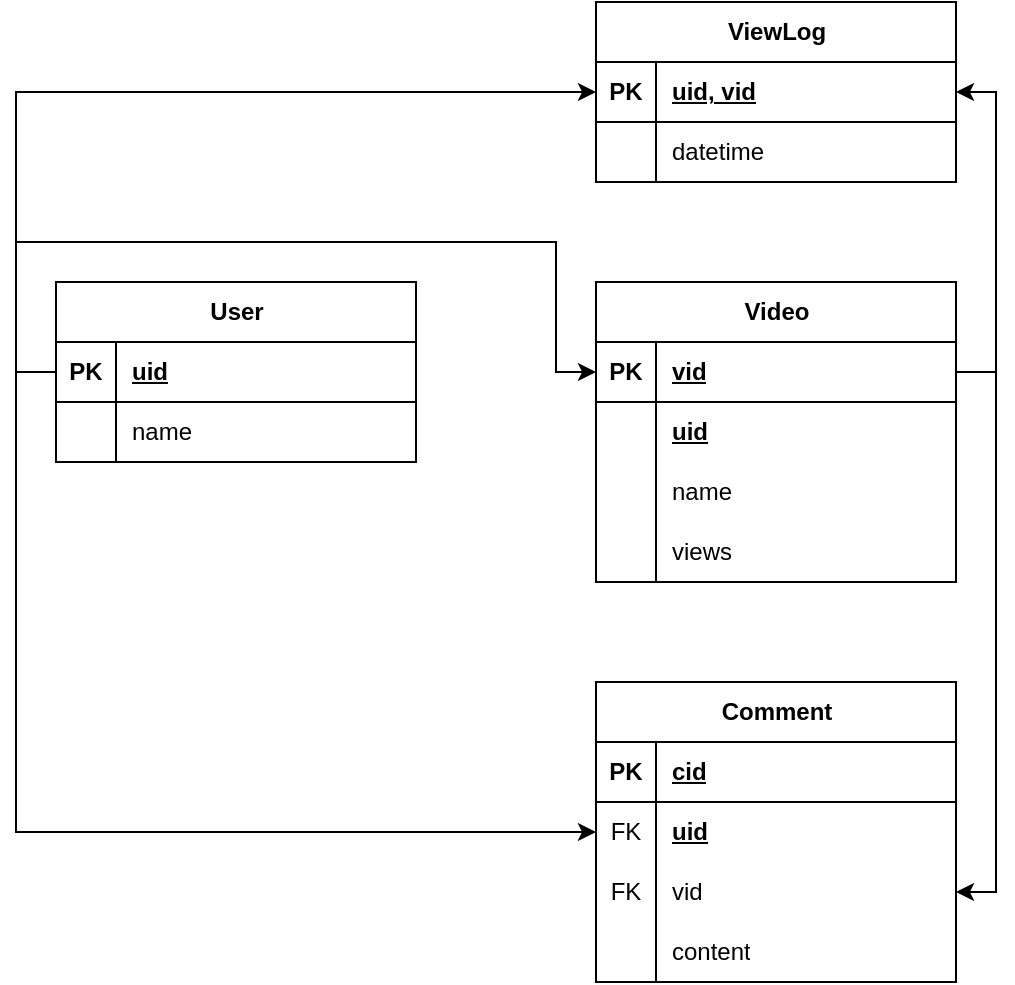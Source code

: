 <mxfile version="24.8.4">
  <diagram name="第 1 页" id="EPUEC53BfO4UlpB2Zrk9">
    <mxGraphModel dx="794" dy="1581" grid="1" gridSize="10" guides="1" tooltips="1" connect="1" arrows="1" fold="1" page="1" pageScale="1" pageWidth="827" pageHeight="1169" math="0" shadow="0">
      <root>
        <mxCell id="0" />
        <mxCell id="1" parent="0" />
        <mxCell id="vauOgzQP60p3LkpeeqU2-2" value="User" style="shape=table;startSize=30;container=1;collapsible=1;childLayout=tableLayout;fixedRows=1;rowLines=0;fontStyle=1;align=center;resizeLast=1;html=1;" parent="1" vertex="1">
          <mxGeometry x="70" y="70" width="180" height="90" as="geometry" />
        </mxCell>
        <mxCell id="vauOgzQP60p3LkpeeqU2-3" value="" style="shape=tableRow;horizontal=0;startSize=0;swimlaneHead=0;swimlaneBody=0;fillColor=none;collapsible=0;dropTarget=0;points=[[0,0.5],[1,0.5]];portConstraint=eastwest;top=0;left=0;right=0;bottom=1;" parent="vauOgzQP60p3LkpeeqU2-2" vertex="1">
          <mxGeometry y="30" width="180" height="30" as="geometry" />
        </mxCell>
        <mxCell id="vauOgzQP60p3LkpeeqU2-4" value="PK" style="shape=partialRectangle;connectable=0;fillColor=none;top=0;left=0;bottom=0;right=0;fontStyle=1;overflow=hidden;whiteSpace=wrap;html=1;" parent="vauOgzQP60p3LkpeeqU2-3" vertex="1">
          <mxGeometry width="30" height="30" as="geometry">
            <mxRectangle width="30" height="30" as="alternateBounds" />
          </mxGeometry>
        </mxCell>
        <mxCell id="vauOgzQP60p3LkpeeqU2-5" value="uid" style="shape=partialRectangle;connectable=0;fillColor=none;top=0;left=0;bottom=0;right=0;align=left;spacingLeft=6;fontStyle=5;overflow=hidden;whiteSpace=wrap;html=1;" parent="vauOgzQP60p3LkpeeqU2-3" vertex="1">
          <mxGeometry x="30" width="150" height="30" as="geometry">
            <mxRectangle width="150" height="30" as="alternateBounds" />
          </mxGeometry>
        </mxCell>
        <mxCell id="vauOgzQP60p3LkpeeqU2-6" value="" style="shape=tableRow;horizontal=0;startSize=0;swimlaneHead=0;swimlaneBody=0;fillColor=none;collapsible=0;dropTarget=0;points=[[0,0.5],[1,0.5]];portConstraint=eastwest;top=0;left=0;right=0;bottom=0;" parent="vauOgzQP60p3LkpeeqU2-2" vertex="1">
          <mxGeometry y="60" width="180" height="30" as="geometry" />
        </mxCell>
        <mxCell id="vauOgzQP60p3LkpeeqU2-7" value="" style="shape=partialRectangle;connectable=0;fillColor=none;top=0;left=0;bottom=0;right=0;editable=1;overflow=hidden;whiteSpace=wrap;html=1;" parent="vauOgzQP60p3LkpeeqU2-6" vertex="1">
          <mxGeometry width="30" height="30" as="geometry">
            <mxRectangle width="30" height="30" as="alternateBounds" />
          </mxGeometry>
        </mxCell>
        <mxCell id="vauOgzQP60p3LkpeeqU2-8" value="name" style="shape=partialRectangle;connectable=0;fillColor=none;top=0;left=0;bottom=0;right=0;align=left;spacingLeft=6;overflow=hidden;whiteSpace=wrap;html=1;" parent="vauOgzQP60p3LkpeeqU2-6" vertex="1">
          <mxGeometry x="30" width="150" height="30" as="geometry">
            <mxRectangle width="150" height="30" as="alternateBounds" />
          </mxGeometry>
        </mxCell>
        <mxCell id="vauOgzQP60p3LkpeeqU2-15" value="Video" style="shape=table;startSize=30;container=1;collapsible=1;childLayout=tableLayout;fixedRows=1;rowLines=0;fontStyle=1;align=center;resizeLast=1;html=1;" parent="1" vertex="1">
          <mxGeometry x="340" y="70" width="180" height="150" as="geometry" />
        </mxCell>
        <mxCell id="vauOgzQP60p3LkpeeqU2-16" value="" style="shape=tableRow;horizontal=0;startSize=0;swimlaneHead=0;swimlaneBody=0;fillColor=none;collapsible=0;dropTarget=0;points=[[0,0.5],[1,0.5]];portConstraint=eastwest;top=0;left=0;right=0;bottom=1;" parent="vauOgzQP60p3LkpeeqU2-15" vertex="1">
          <mxGeometry y="30" width="180" height="30" as="geometry" />
        </mxCell>
        <mxCell id="vauOgzQP60p3LkpeeqU2-17" value="PK" style="shape=partialRectangle;connectable=0;fillColor=none;top=0;left=0;bottom=0;right=0;fontStyle=1;overflow=hidden;whiteSpace=wrap;html=1;width=100%;" parent="vauOgzQP60p3LkpeeqU2-16" vertex="1">
          <mxGeometry width="30" height="30" as="geometry">
            <mxRectangle width="30" height="30" as="alternateBounds" />
          </mxGeometry>
        </mxCell>
        <mxCell id="vauOgzQP60p3LkpeeqU2-18" value="vid" style="shape=partialRectangle;connectable=0;fillColor=none;top=0;left=0;bottom=0;right=0;align=left;spacingLeft=6;fontStyle=5;overflow=hidden;whiteSpace=wrap;html=1;" parent="vauOgzQP60p3LkpeeqU2-16" vertex="1">
          <mxGeometry x="30" width="150" height="30" as="geometry">
            <mxRectangle width="150" height="30" as="alternateBounds" />
          </mxGeometry>
        </mxCell>
        <mxCell id="vauOgzQP60p3LkpeeqU2-19" value="" style="shape=tableRow;horizontal=0;startSize=0;swimlaneHead=0;swimlaneBody=0;fillColor=none;collapsible=0;dropTarget=0;points=[[0,0.5],[1,0.5]];portConstraint=eastwest;top=0;left=0;right=0;bottom=0;" parent="vauOgzQP60p3LkpeeqU2-15" vertex="1">
          <mxGeometry y="60" width="180" height="30" as="geometry" />
        </mxCell>
        <mxCell id="vauOgzQP60p3LkpeeqU2-20" value="" style="shape=partialRectangle;connectable=0;fillColor=none;top=0;left=0;bottom=0;right=0;editable=1;overflow=hidden;whiteSpace=wrap;html=1;" parent="vauOgzQP60p3LkpeeqU2-19" vertex="1">
          <mxGeometry width="30" height="30" as="geometry">
            <mxRectangle width="30" height="30" as="alternateBounds" />
          </mxGeometry>
        </mxCell>
        <mxCell id="vauOgzQP60p3LkpeeqU2-21" value="&lt;span style=&quot;font-weight: 700; text-decoration-line: underline;&quot;&gt;uid&lt;/span&gt;" style="shape=partialRectangle;connectable=0;fillColor=none;top=0;left=0;bottom=0;right=0;align=left;spacingLeft=6;overflow=hidden;whiteSpace=wrap;html=1;" parent="vauOgzQP60p3LkpeeqU2-19" vertex="1">
          <mxGeometry x="30" width="150" height="30" as="geometry">
            <mxRectangle width="150" height="30" as="alternateBounds" />
          </mxGeometry>
        </mxCell>
        <mxCell id="vauOgzQP60p3LkpeeqU2-22" value="" style="shape=tableRow;horizontal=0;startSize=0;swimlaneHead=0;swimlaneBody=0;fillColor=none;collapsible=0;dropTarget=0;points=[[0,0.5],[1,0.5]];portConstraint=eastwest;top=0;left=0;right=0;bottom=0;" parent="vauOgzQP60p3LkpeeqU2-15" vertex="1">
          <mxGeometry y="90" width="180" height="30" as="geometry" />
        </mxCell>
        <mxCell id="vauOgzQP60p3LkpeeqU2-23" value="" style="shape=partialRectangle;connectable=0;fillColor=none;top=0;left=0;bottom=0;right=0;editable=1;overflow=hidden;whiteSpace=wrap;html=1;" parent="vauOgzQP60p3LkpeeqU2-22" vertex="1">
          <mxGeometry width="30" height="30" as="geometry">
            <mxRectangle width="30" height="30" as="alternateBounds" />
          </mxGeometry>
        </mxCell>
        <mxCell id="vauOgzQP60p3LkpeeqU2-24" value="name" style="shape=partialRectangle;connectable=0;fillColor=none;top=0;left=0;bottom=0;right=0;align=left;spacingLeft=6;overflow=hidden;whiteSpace=wrap;html=1;" parent="vauOgzQP60p3LkpeeqU2-22" vertex="1">
          <mxGeometry x="30" width="150" height="30" as="geometry">
            <mxRectangle width="150" height="30" as="alternateBounds" />
          </mxGeometry>
        </mxCell>
        <mxCell id="vauOgzQP60p3LkpeeqU2-25" value="" style="shape=tableRow;horizontal=0;startSize=0;swimlaneHead=0;swimlaneBody=0;fillColor=none;collapsible=0;dropTarget=0;points=[[0,0.5],[1,0.5]];portConstraint=eastwest;top=0;left=0;right=0;bottom=0;" parent="vauOgzQP60p3LkpeeqU2-15" vertex="1">
          <mxGeometry y="120" width="180" height="30" as="geometry" />
        </mxCell>
        <mxCell id="vauOgzQP60p3LkpeeqU2-26" value="" style="shape=partialRectangle;connectable=0;fillColor=none;top=0;left=0;bottom=0;right=0;editable=1;overflow=hidden;whiteSpace=wrap;html=1;" parent="vauOgzQP60p3LkpeeqU2-25" vertex="1">
          <mxGeometry width="30" height="30" as="geometry">
            <mxRectangle width="30" height="30" as="alternateBounds" />
          </mxGeometry>
        </mxCell>
        <mxCell id="vauOgzQP60p3LkpeeqU2-27" value="views" style="shape=partialRectangle;connectable=0;fillColor=none;top=0;left=0;bottom=0;right=0;align=left;spacingLeft=6;overflow=hidden;whiteSpace=wrap;html=1;" parent="vauOgzQP60p3LkpeeqU2-25" vertex="1">
          <mxGeometry x="30" width="150" height="30" as="geometry">
            <mxRectangle width="150" height="30" as="alternateBounds" />
          </mxGeometry>
        </mxCell>
        <mxCell id="vauOgzQP60p3LkpeeqU2-29" value="Comment" style="shape=table;startSize=30;container=1;collapsible=1;childLayout=tableLayout;fixedRows=1;rowLines=0;fontStyle=1;align=center;resizeLast=1;html=1;" parent="1" vertex="1">
          <mxGeometry x="340" y="270" width="180" height="150" as="geometry" />
        </mxCell>
        <mxCell id="vauOgzQP60p3LkpeeqU2-30" value="" style="shape=tableRow;horizontal=0;startSize=0;swimlaneHead=0;swimlaneBody=0;fillColor=none;collapsible=0;dropTarget=0;points=[[0,0.5],[1,0.5]];portConstraint=eastwest;top=0;left=0;right=0;bottom=1;" parent="vauOgzQP60p3LkpeeqU2-29" vertex="1">
          <mxGeometry y="30" width="180" height="30" as="geometry" />
        </mxCell>
        <mxCell id="vauOgzQP60p3LkpeeqU2-31" value="PK" style="shape=partialRectangle;connectable=0;fillColor=none;top=0;left=0;bottom=0;right=0;fontStyle=1;overflow=hidden;whiteSpace=wrap;html=1;" parent="vauOgzQP60p3LkpeeqU2-30" vertex="1">
          <mxGeometry width="30" height="30" as="geometry">
            <mxRectangle width="30" height="30" as="alternateBounds" />
          </mxGeometry>
        </mxCell>
        <mxCell id="vauOgzQP60p3LkpeeqU2-32" value="cid" style="shape=partialRectangle;connectable=0;fillColor=none;top=0;left=0;bottom=0;right=0;align=left;spacingLeft=6;fontStyle=5;overflow=hidden;whiteSpace=wrap;html=1;" parent="vauOgzQP60p3LkpeeqU2-30" vertex="1">
          <mxGeometry x="30" width="150" height="30" as="geometry">
            <mxRectangle width="150" height="30" as="alternateBounds" />
          </mxGeometry>
        </mxCell>
        <mxCell id="vauOgzQP60p3LkpeeqU2-33" value="" style="shape=tableRow;horizontal=0;startSize=0;swimlaneHead=0;swimlaneBody=0;fillColor=none;collapsible=0;dropTarget=0;points=[[0,0.5],[1,0.5]];portConstraint=eastwest;top=0;left=0;right=0;bottom=0;" parent="vauOgzQP60p3LkpeeqU2-29" vertex="1">
          <mxGeometry y="60" width="180" height="30" as="geometry" />
        </mxCell>
        <mxCell id="vauOgzQP60p3LkpeeqU2-34" value="FK" style="shape=partialRectangle;connectable=0;fillColor=none;top=0;left=0;bottom=0;right=0;editable=1;overflow=hidden;whiteSpace=wrap;html=1;" parent="vauOgzQP60p3LkpeeqU2-33" vertex="1">
          <mxGeometry width="30" height="30" as="geometry">
            <mxRectangle width="30" height="30" as="alternateBounds" />
          </mxGeometry>
        </mxCell>
        <mxCell id="vauOgzQP60p3LkpeeqU2-35" value="&lt;span style=&quot;font-weight: 700; text-decoration-line: underline;&quot;&gt;uid&lt;/span&gt;" style="shape=partialRectangle;connectable=0;fillColor=none;top=0;left=0;bottom=0;right=0;align=left;spacingLeft=6;overflow=hidden;whiteSpace=wrap;html=1;" parent="vauOgzQP60p3LkpeeqU2-33" vertex="1">
          <mxGeometry x="30" width="150" height="30" as="geometry">
            <mxRectangle width="150" height="30" as="alternateBounds" />
          </mxGeometry>
        </mxCell>
        <mxCell id="vauOgzQP60p3LkpeeqU2-36" value="" style="shape=tableRow;horizontal=0;startSize=0;swimlaneHead=0;swimlaneBody=0;fillColor=none;collapsible=0;dropTarget=0;points=[[0,0.5],[1,0.5]];portConstraint=eastwest;top=0;left=0;right=0;bottom=0;" parent="vauOgzQP60p3LkpeeqU2-29" vertex="1">
          <mxGeometry y="90" width="180" height="30" as="geometry" />
        </mxCell>
        <mxCell id="vauOgzQP60p3LkpeeqU2-37" value="FK" style="shape=partialRectangle;connectable=0;fillColor=none;top=0;left=0;bottom=0;right=0;editable=1;overflow=hidden;whiteSpace=wrap;html=1;" parent="vauOgzQP60p3LkpeeqU2-36" vertex="1">
          <mxGeometry width="30" height="30" as="geometry">
            <mxRectangle width="30" height="30" as="alternateBounds" />
          </mxGeometry>
        </mxCell>
        <mxCell id="vauOgzQP60p3LkpeeqU2-38" value="vid" style="shape=partialRectangle;connectable=0;fillColor=none;top=0;left=0;bottom=0;right=0;align=left;spacingLeft=6;overflow=hidden;whiteSpace=wrap;html=1;" parent="vauOgzQP60p3LkpeeqU2-36" vertex="1">
          <mxGeometry x="30" width="150" height="30" as="geometry">
            <mxRectangle width="150" height="30" as="alternateBounds" />
          </mxGeometry>
        </mxCell>
        <mxCell id="vauOgzQP60p3LkpeeqU2-39" value="" style="shape=tableRow;horizontal=0;startSize=0;swimlaneHead=0;swimlaneBody=0;fillColor=none;collapsible=0;dropTarget=0;points=[[0,0.5],[1,0.5]];portConstraint=eastwest;top=0;left=0;right=0;bottom=0;" parent="vauOgzQP60p3LkpeeqU2-29" vertex="1">
          <mxGeometry y="120" width="180" height="30" as="geometry" />
        </mxCell>
        <mxCell id="vauOgzQP60p3LkpeeqU2-40" value="" style="shape=partialRectangle;connectable=0;fillColor=none;top=0;left=0;bottom=0;right=0;editable=1;overflow=hidden;whiteSpace=wrap;html=1;" parent="vauOgzQP60p3LkpeeqU2-39" vertex="1">
          <mxGeometry width="30" height="30" as="geometry">
            <mxRectangle width="30" height="30" as="alternateBounds" />
          </mxGeometry>
        </mxCell>
        <mxCell id="vauOgzQP60p3LkpeeqU2-41" value="content" style="shape=partialRectangle;connectable=0;fillColor=none;top=0;left=0;bottom=0;right=0;align=left;spacingLeft=6;overflow=hidden;whiteSpace=wrap;html=1;" parent="vauOgzQP60p3LkpeeqU2-39" vertex="1">
          <mxGeometry x="30" width="150" height="30" as="geometry">
            <mxRectangle width="150" height="30" as="alternateBounds" />
          </mxGeometry>
        </mxCell>
        <mxCell id="vauOgzQP60p3LkpeeqU2-45" value="ViewLog" style="shape=table;startSize=30;container=1;collapsible=1;childLayout=tableLayout;fixedRows=1;rowLines=0;fontStyle=1;align=center;resizeLast=1;html=1;" parent="1" vertex="1">
          <mxGeometry x="340" y="-70" width="180" height="90" as="geometry" />
        </mxCell>
        <mxCell id="vauOgzQP60p3LkpeeqU2-46" value="" style="shape=tableRow;horizontal=0;startSize=0;swimlaneHead=0;swimlaneBody=0;fillColor=none;collapsible=0;dropTarget=0;points=[[0,0.5],[1,0.5]];portConstraint=eastwest;top=0;left=0;right=0;bottom=1;" parent="vauOgzQP60p3LkpeeqU2-45" vertex="1">
          <mxGeometry y="30" width="180" height="30" as="geometry" />
        </mxCell>
        <mxCell id="vauOgzQP60p3LkpeeqU2-47" value="PK" style="shape=partialRectangle;connectable=0;fillColor=none;top=0;left=0;bottom=0;right=0;fontStyle=1;overflow=hidden;whiteSpace=wrap;html=1;" parent="vauOgzQP60p3LkpeeqU2-46" vertex="1">
          <mxGeometry width="30" height="30" as="geometry">
            <mxRectangle width="30" height="30" as="alternateBounds" />
          </mxGeometry>
        </mxCell>
        <mxCell id="vauOgzQP60p3LkpeeqU2-48" value="uid, vid" style="shape=partialRectangle;connectable=0;fillColor=none;top=0;left=0;bottom=0;right=0;align=left;spacingLeft=6;fontStyle=5;overflow=hidden;whiteSpace=wrap;html=1;" parent="vauOgzQP60p3LkpeeqU2-46" vertex="1">
          <mxGeometry x="30" width="150" height="30" as="geometry">
            <mxRectangle width="150" height="30" as="alternateBounds" />
          </mxGeometry>
        </mxCell>
        <mxCell id="vauOgzQP60p3LkpeeqU2-49" value="" style="shape=tableRow;horizontal=0;startSize=0;swimlaneHead=0;swimlaneBody=0;fillColor=none;collapsible=0;dropTarget=0;points=[[0,0.5],[1,0.5]];portConstraint=eastwest;top=0;left=0;right=0;bottom=0;" parent="vauOgzQP60p3LkpeeqU2-45" vertex="1">
          <mxGeometry y="60" width="180" height="30" as="geometry" />
        </mxCell>
        <mxCell id="vauOgzQP60p3LkpeeqU2-50" value="" style="shape=partialRectangle;connectable=0;fillColor=none;top=0;left=0;bottom=0;right=0;editable=1;overflow=hidden;whiteSpace=wrap;html=1;" parent="vauOgzQP60p3LkpeeqU2-49" vertex="1">
          <mxGeometry width="30" height="30" as="geometry">
            <mxRectangle width="30" height="30" as="alternateBounds" />
          </mxGeometry>
        </mxCell>
        <mxCell id="vauOgzQP60p3LkpeeqU2-51" value="datetime" style="shape=partialRectangle;connectable=0;fillColor=none;top=0;left=0;bottom=0;right=0;align=left;spacingLeft=6;overflow=hidden;whiteSpace=wrap;html=1;" parent="vauOgzQP60p3LkpeeqU2-49" vertex="1">
          <mxGeometry x="30" width="150" height="30" as="geometry">
            <mxRectangle width="150" height="30" as="alternateBounds" />
          </mxGeometry>
        </mxCell>
        <mxCell id="vauOgzQP60p3LkpeeqU2-54" style="edgeStyle=orthogonalEdgeStyle;rounded=0;orthogonalLoop=1;jettySize=auto;html=1;exitX=0;exitY=0.5;exitDx=0;exitDy=0;entryX=0;entryY=0.5;entryDx=0;entryDy=0;" parent="1" source="vauOgzQP60p3LkpeeqU2-3" target="vauOgzQP60p3LkpeeqU2-16" edge="1">
          <mxGeometry relative="1" as="geometry">
            <Array as="points">
              <mxPoint x="50" y="115" />
              <mxPoint x="50" y="50" />
              <mxPoint x="320" y="50" />
              <mxPoint x="320" y="115" />
            </Array>
          </mxGeometry>
        </mxCell>
        <mxCell id="vauOgzQP60p3LkpeeqU2-55" style="edgeStyle=orthogonalEdgeStyle;rounded=0;orthogonalLoop=1;jettySize=auto;html=1;exitX=0;exitY=0.5;exitDx=0;exitDy=0;" parent="1" source="vauOgzQP60p3LkpeeqU2-3" target="vauOgzQP60p3LkpeeqU2-46" edge="1">
          <mxGeometry relative="1" as="geometry" />
        </mxCell>
        <mxCell id="vauOgzQP60p3LkpeeqU2-57" style="edgeStyle=orthogonalEdgeStyle;rounded=0;orthogonalLoop=1;jettySize=auto;html=1;exitX=1;exitY=0.5;exitDx=0;exitDy=0;entryX=1;entryY=0.5;entryDx=0;entryDy=0;" parent="1" source="vauOgzQP60p3LkpeeqU2-16" target="vauOgzQP60p3LkpeeqU2-46" edge="1">
          <mxGeometry relative="1" as="geometry" />
        </mxCell>
        <mxCell id="BkxVqYRqip-5w3M0e_ie-2" style="edgeStyle=orthogonalEdgeStyle;rounded=0;orthogonalLoop=1;jettySize=auto;html=1;exitX=0;exitY=0.5;exitDx=0;exitDy=0;entryX=0;entryY=0.5;entryDx=0;entryDy=0;" edge="1" parent="1" source="vauOgzQP60p3LkpeeqU2-3" target="vauOgzQP60p3LkpeeqU2-33">
          <mxGeometry relative="1" as="geometry" />
        </mxCell>
        <mxCell id="BkxVqYRqip-5w3M0e_ie-3" style="edgeStyle=orthogonalEdgeStyle;rounded=0;orthogonalLoop=1;jettySize=auto;html=1;exitX=1;exitY=0.5;exitDx=0;exitDy=0;entryX=1;entryY=0.5;entryDx=0;entryDy=0;" edge="1" parent="1" source="vauOgzQP60p3LkpeeqU2-16" target="vauOgzQP60p3LkpeeqU2-36">
          <mxGeometry relative="1" as="geometry" />
        </mxCell>
      </root>
    </mxGraphModel>
  </diagram>
</mxfile>
